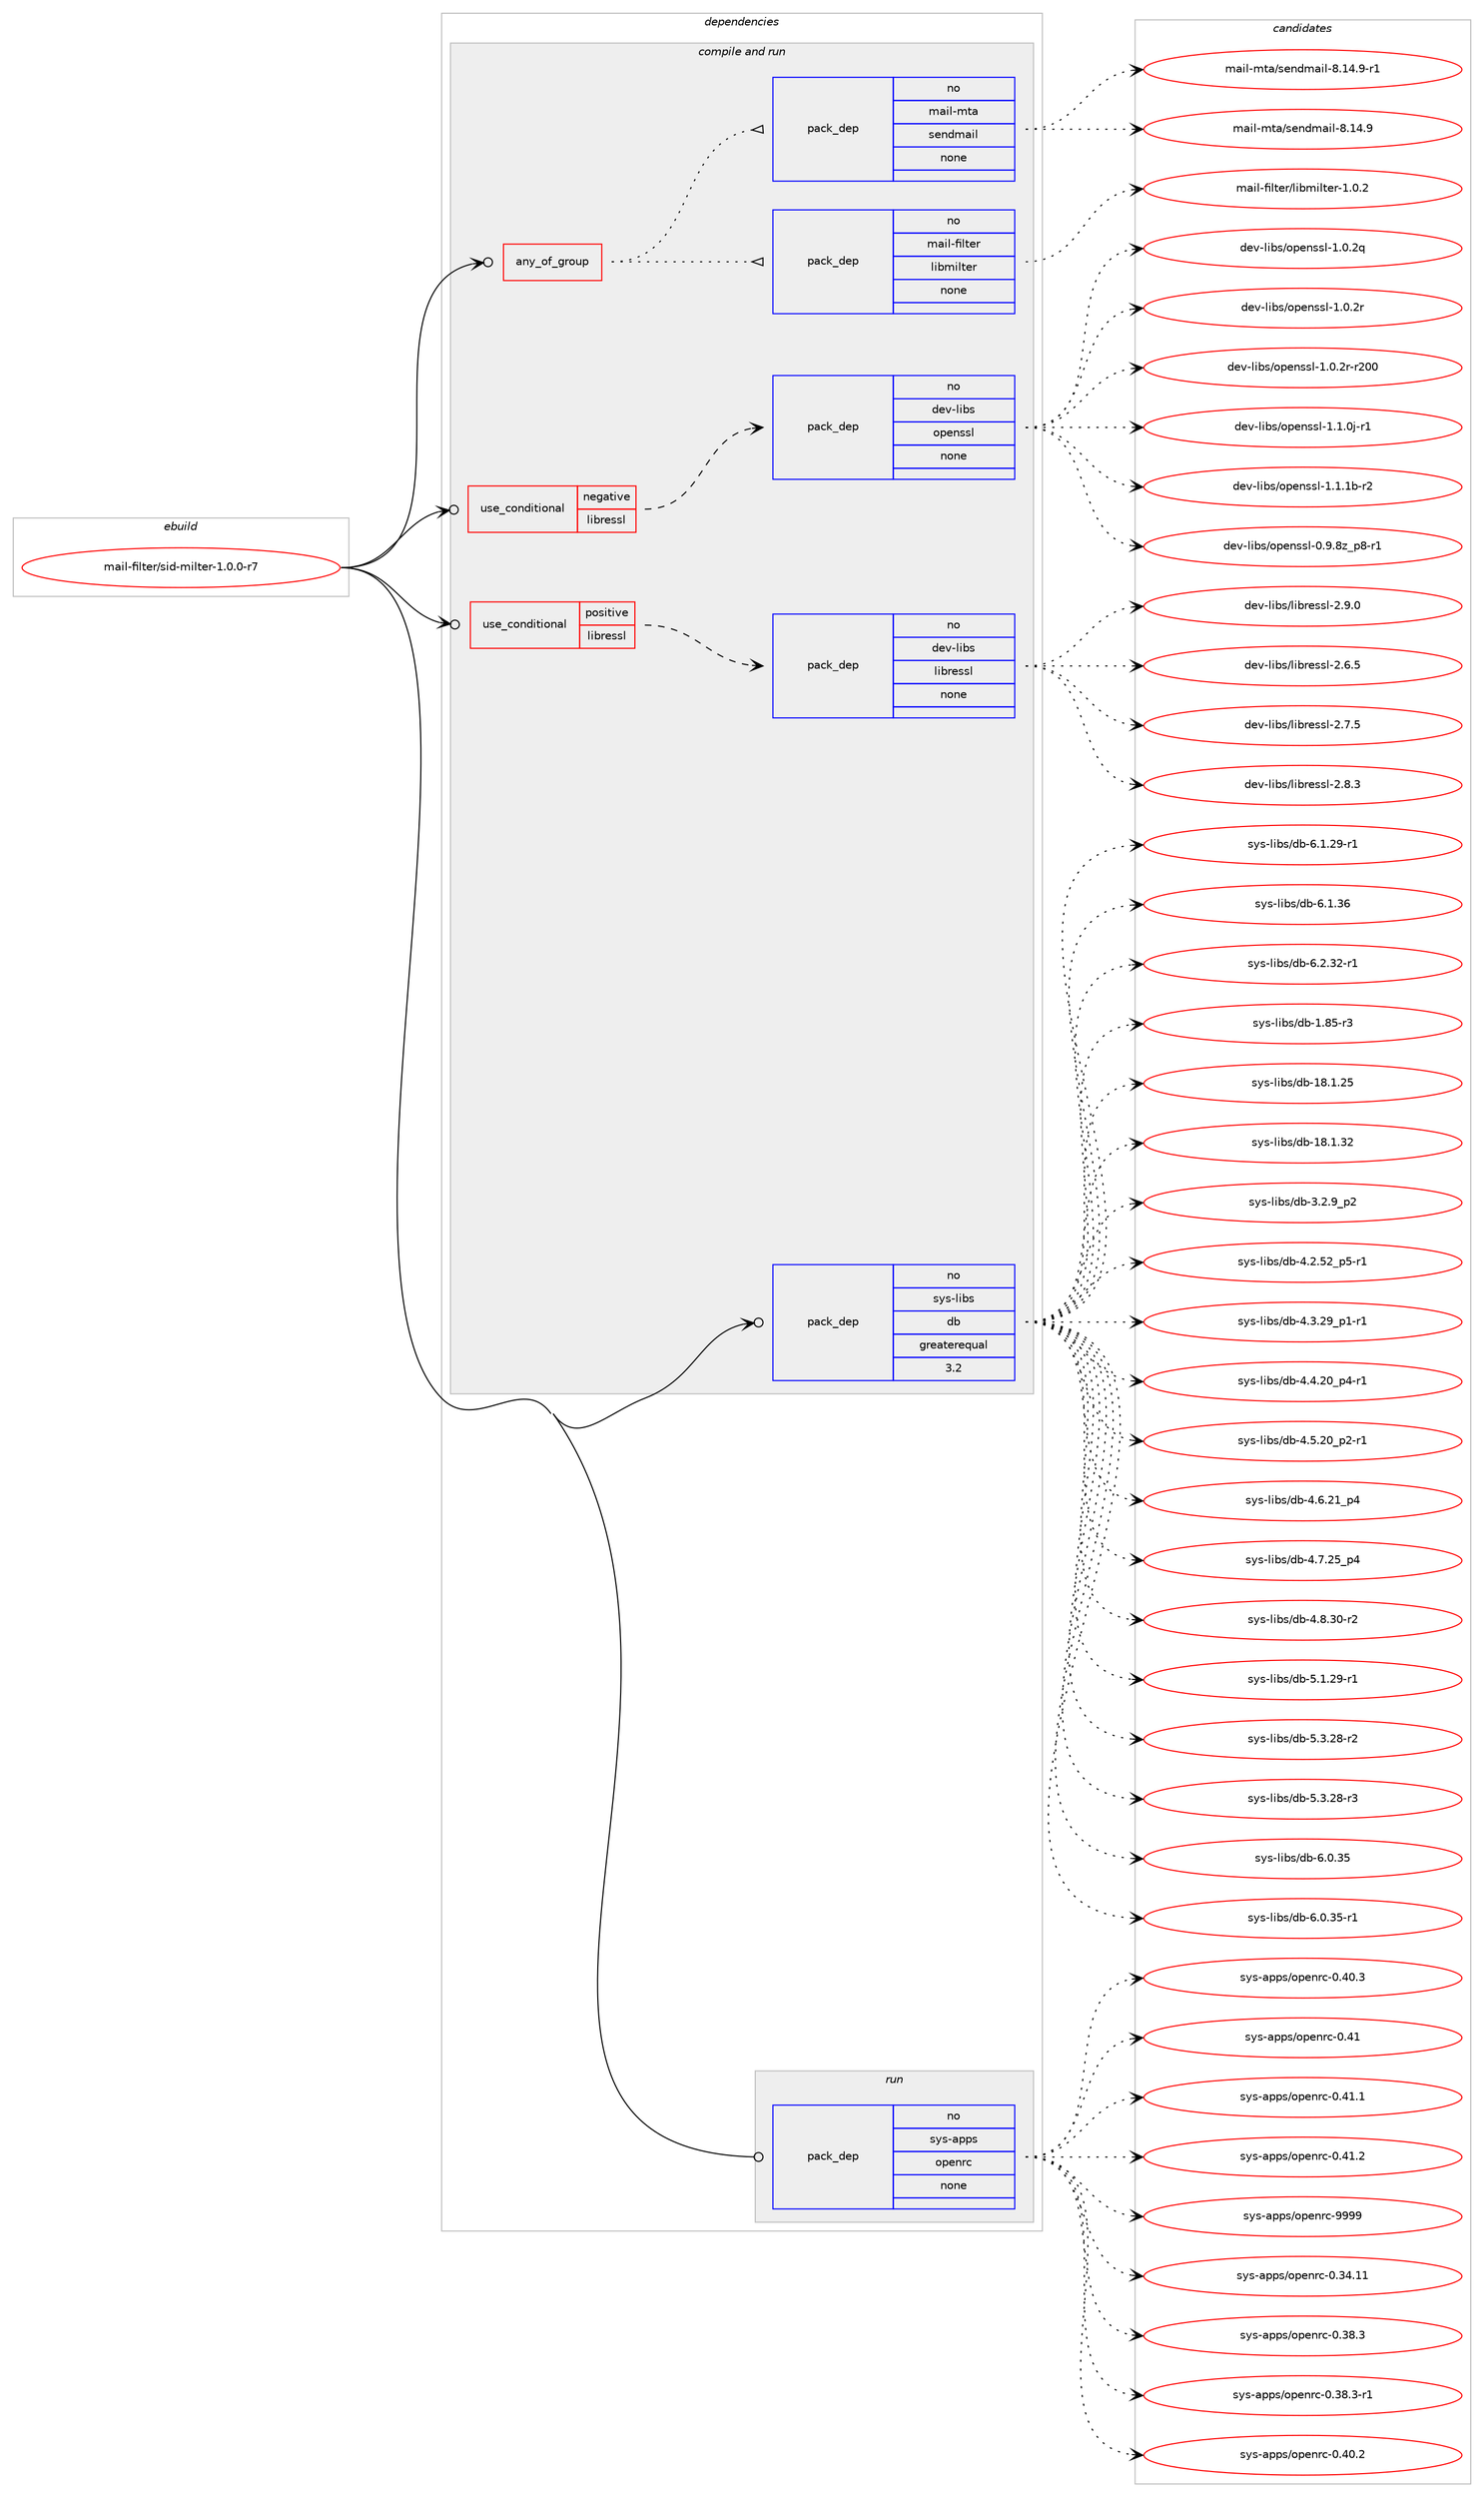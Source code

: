 digraph prolog {

# *************
# Graph options
# *************

newrank=true;
concentrate=true;
compound=true;
graph [rankdir=LR,fontname=Helvetica,fontsize=10,ranksep=1.5];#, ranksep=2.5, nodesep=0.2];
edge  [arrowhead=vee];
node  [fontname=Helvetica,fontsize=10];

# **********
# The ebuild
# **********

subgraph cluster_leftcol {
color=gray;
rank=same;
label=<<i>ebuild</i>>;
id [label="mail-filter/sid-milter-1.0.0-r7", color=red, width=4, href="../mail-filter/sid-milter-1.0.0-r7.svg"];
}

# ****************
# The dependencies
# ****************

subgraph cluster_midcol {
color=gray;
label=<<i>dependencies</i>>;
subgraph cluster_compile {
fillcolor="#eeeeee";
style=filled;
label=<<i>compile</i>>;
}
subgraph cluster_compileandrun {
fillcolor="#eeeeee";
style=filled;
label=<<i>compile and run</i>>;
subgraph any24475 {
dependency1596202 [label=<<TABLE BORDER="0" CELLBORDER="1" CELLSPACING="0" CELLPADDING="4"><TR><TD CELLPADDING="10">any_of_group</TD></TR></TABLE>>, shape=none, color=red];subgraph pack1139992 {
dependency1596203 [label=<<TABLE BORDER="0" CELLBORDER="1" CELLSPACING="0" CELLPADDING="4" WIDTH="220"><TR><TD ROWSPAN="6" CELLPADDING="30">pack_dep</TD></TR><TR><TD WIDTH="110">no</TD></TR><TR><TD>mail-filter</TD></TR><TR><TD>libmilter</TD></TR><TR><TD>none</TD></TR><TR><TD></TD></TR></TABLE>>, shape=none, color=blue];
}
dependency1596202:e -> dependency1596203:w [weight=20,style="dotted",arrowhead="oinv"];
subgraph pack1139993 {
dependency1596204 [label=<<TABLE BORDER="0" CELLBORDER="1" CELLSPACING="0" CELLPADDING="4" WIDTH="220"><TR><TD ROWSPAN="6" CELLPADDING="30">pack_dep</TD></TR><TR><TD WIDTH="110">no</TD></TR><TR><TD>mail-mta</TD></TR><TR><TD>sendmail</TD></TR><TR><TD>none</TD></TR><TR><TD></TD></TR></TABLE>>, shape=none, color=blue];
}
dependency1596202:e -> dependency1596204:w [weight=20,style="dotted",arrowhead="oinv"];
}
id:e -> dependency1596202:w [weight=20,style="solid",arrowhead="odotvee"];
subgraph cond431091 {
dependency1596205 [label=<<TABLE BORDER="0" CELLBORDER="1" CELLSPACING="0" CELLPADDING="4"><TR><TD ROWSPAN="3" CELLPADDING="10">use_conditional</TD></TR><TR><TD>negative</TD></TR><TR><TD>libressl</TD></TR></TABLE>>, shape=none, color=red];
subgraph pack1139994 {
dependency1596206 [label=<<TABLE BORDER="0" CELLBORDER="1" CELLSPACING="0" CELLPADDING="4" WIDTH="220"><TR><TD ROWSPAN="6" CELLPADDING="30">pack_dep</TD></TR><TR><TD WIDTH="110">no</TD></TR><TR><TD>dev-libs</TD></TR><TR><TD>openssl</TD></TR><TR><TD>none</TD></TR><TR><TD></TD></TR></TABLE>>, shape=none, color=blue];
}
dependency1596205:e -> dependency1596206:w [weight=20,style="dashed",arrowhead="vee"];
}
id:e -> dependency1596205:w [weight=20,style="solid",arrowhead="odotvee"];
subgraph cond431092 {
dependency1596207 [label=<<TABLE BORDER="0" CELLBORDER="1" CELLSPACING="0" CELLPADDING="4"><TR><TD ROWSPAN="3" CELLPADDING="10">use_conditional</TD></TR><TR><TD>positive</TD></TR><TR><TD>libressl</TD></TR></TABLE>>, shape=none, color=red];
subgraph pack1139995 {
dependency1596208 [label=<<TABLE BORDER="0" CELLBORDER="1" CELLSPACING="0" CELLPADDING="4" WIDTH="220"><TR><TD ROWSPAN="6" CELLPADDING="30">pack_dep</TD></TR><TR><TD WIDTH="110">no</TD></TR><TR><TD>dev-libs</TD></TR><TR><TD>libressl</TD></TR><TR><TD>none</TD></TR><TR><TD></TD></TR></TABLE>>, shape=none, color=blue];
}
dependency1596207:e -> dependency1596208:w [weight=20,style="dashed",arrowhead="vee"];
}
id:e -> dependency1596207:w [weight=20,style="solid",arrowhead="odotvee"];
subgraph pack1139996 {
dependency1596209 [label=<<TABLE BORDER="0" CELLBORDER="1" CELLSPACING="0" CELLPADDING="4" WIDTH="220"><TR><TD ROWSPAN="6" CELLPADDING="30">pack_dep</TD></TR><TR><TD WIDTH="110">no</TD></TR><TR><TD>sys-libs</TD></TR><TR><TD>db</TD></TR><TR><TD>greaterequal</TD></TR><TR><TD>3.2</TD></TR></TABLE>>, shape=none, color=blue];
}
id:e -> dependency1596209:w [weight=20,style="solid",arrowhead="odotvee"];
}
subgraph cluster_run {
fillcolor="#eeeeee";
style=filled;
label=<<i>run</i>>;
subgraph pack1139997 {
dependency1596210 [label=<<TABLE BORDER="0" CELLBORDER="1" CELLSPACING="0" CELLPADDING="4" WIDTH="220"><TR><TD ROWSPAN="6" CELLPADDING="30">pack_dep</TD></TR><TR><TD WIDTH="110">no</TD></TR><TR><TD>sys-apps</TD></TR><TR><TD>openrc</TD></TR><TR><TD>none</TD></TR><TR><TD></TD></TR></TABLE>>, shape=none, color=blue];
}
id:e -> dependency1596210:w [weight=20,style="solid",arrowhead="odot"];
}
}

# **************
# The candidates
# **************

subgraph cluster_choices {
rank=same;
color=gray;
label=<<i>candidates</i>>;

subgraph choice1139992 {
color=black;
nodesep=1;
choice10997105108451021051081161011144710810598109105108116101114454946484650 [label="mail-filter/libmilter-1.0.2", color=red, width=4,href="../mail-filter/libmilter-1.0.2.svg"];
dependency1596203:e -> choice10997105108451021051081161011144710810598109105108116101114454946484650:w [style=dotted,weight="100"];
}
subgraph choice1139993 {
color=black;
nodesep=1;
choice109971051084510911697471151011101001099710510845564649524657 [label="mail-mta/sendmail-8.14.9", color=red, width=4,href="../mail-mta/sendmail-8.14.9.svg"];
choice1099710510845109116974711510111010010997105108455646495246574511449 [label="mail-mta/sendmail-8.14.9-r1", color=red, width=4,href="../mail-mta/sendmail-8.14.9-r1.svg"];
dependency1596204:e -> choice109971051084510911697471151011101001099710510845564649524657:w [style=dotted,weight="100"];
dependency1596204:e -> choice1099710510845109116974711510111010010997105108455646495246574511449:w [style=dotted,weight="100"];
}
subgraph choice1139994 {
color=black;
nodesep=1;
choice10010111845108105981154711111210111011511510845484657465612295112564511449 [label="dev-libs/openssl-0.9.8z_p8-r1", color=red, width=4,href="../dev-libs/openssl-0.9.8z_p8-r1.svg"];
choice100101118451081059811547111112101110115115108454946484650113 [label="dev-libs/openssl-1.0.2q", color=red, width=4,href="../dev-libs/openssl-1.0.2q.svg"];
choice100101118451081059811547111112101110115115108454946484650114 [label="dev-libs/openssl-1.0.2r", color=red, width=4,href="../dev-libs/openssl-1.0.2r.svg"];
choice10010111845108105981154711111210111011511510845494648465011445114504848 [label="dev-libs/openssl-1.0.2r-r200", color=red, width=4,href="../dev-libs/openssl-1.0.2r-r200.svg"];
choice1001011184510810598115471111121011101151151084549464946481064511449 [label="dev-libs/openssl-1.1.0j-r1", color=red, width=4,href="../dev-libs/openssl-1.1.0j-r1.svg"];
choice100101118451081059811547111112101110115115108454946494649984511450 [label="dev-libs/openssl-1.1.1b-r2", color=red, width=4,href="../dev-libs/openssl-1.1.1b-r2.svg"];
dependency1596206:e -> choice10010111845108105981154711111210111011511510845484657465612295112564511449:w [style=dotted,weight="100"];
dependency1596206:e -> choice100101118451081059811547111112101110115115108454946484650113:w [style=dotted,weight="100"];
dependency1596206:e -> choice100101118451081059811547111112101110115115108454946484650114:w [style=dotted,weight="100"];
dependency1596206:e -> choice10010111845108105981154711111210111011511510845494648465011445114504848:w [style=dotted,weight="100"];
dependency1596206:e -> choice1001011184510810598115471111121011101151151084549464946481064511449:w [style=dotted,weight="100"];
dependency1596206:e -> choice100101118451081059811547111112101110115115108454946494649984511450:w [style=dotted,weight="100"];
}
subgraph choice1139995 {
color=black;
nodesep=1;
choice10010111845108105981154710810598114101115115108455046544653 [label="dev-libs/libressl-2.6.5", color=red, width=4,href="../dev-libs/libressl-2.6.5.svg"];
choice10010111845108105981154710810598114101115115108455046554653 [label="dev-libs/libressl-2.7.5", color=red, width=4,href="../dev-libs/libressl-2.7.5.svg"];
choice10010111845108105981154710810598114101115115108455046564651 [label="dev-libs/libressl-2.8.3", color=red, width=4,href="../dev-libs/libressl-2.8.3.svg"];
choice10010111845108105981154710810598114101115115108455046574648 [label="dev-libs/libressl-2.9.0", color=red, width=4,href="../dev-libs/libressl-2.9.0.svg"];
dependency1596208:e -> choice10010111845108105981154710810598114101115115108455046544653:w [style=dotted,weight="100"];
dependency1596208:e -> choice10010111845108105981154710810598114101115115108455046554653:w [style=dotted,weight="100"];
dependency1596208:e -> choice10010111845108105981154710810598114101115115108455046564651:w [style=dotted,weight="100"];
dependency1596208:e -> choice10010111845108105981154710810598114101115115108455046574648:w [style=dotted,weight="100"];
}
subgraph choice1139996 {
color=black;
nodesep=1;
choice1151211154510810598115471009845494656534511451 [label="sys-libs/db-1.85-r3", color=red, width=4,href="../sys-libs/db-1.85-r3.svg"];
choice115121115451081059811547100984549564649465053 [label="sys-libs/db-18.1.25", color=red, width=4,href="../sys-libs/db-18.1.25.svg"];
choice115121115451081059811547100984549564649465150 [label="sys-libs/db-18.1.32", color=red, width=4,href="../sys-libs/db-18.1.32.svg"];
choice115121115451081059811547100984551465046579511250 [label="sys-libs/db-3.2.9_p2", color=red, width=4,href="../sys-libs/db-3.2.9_p2.svg"];
choice115121115451081059811547100984552465046535095112534511449 [label="sys-libs/db-4.2.52_p5-r1", color=red, width=4,href="../sys-libs/db-4.2.52_p5-r1.svg"];
choice115121115451081059811547100984552465146505795112494511449 [label="sys-libs/db-4.3.29_p1-r1", color=red, width=4,href="../sys-libs/db-4.3.29_p1-r1.svg"];
choice115121115451081059811547100984552465246504895112524511449 [label="sys-libs/db-4.4.20_p4-r1", color=red, width=4,href="../sys-libs/db-4.4.20_p4-r1.svg"];
choice115121115451081059811547100984552465346504895112504511449 [label="sys-libs/db-4.5.20_p2-r1", color=red, width=4,href="../sys-libs/db-4.5.20_p2-r1.svg"];
choice11512111545108105981154710098455246544650499511252 [label="sys-libs/db-4.6.21_p4", color=red, width=4,href="../sys-libs/db-4.6.21_p4.svg"];
choice11512111545108105981154710098455246554650539511252 [label="sys-libs/db-4.7.25_p4", color=red, width=4,href="../sys-libs/db-4.7.25_p4.svg"];
choice11512111545108105981154710098455246564651484511450 [label="sys-libs/db-4.8.30-r2", color=red, width=4,href="../sys-libs/db-4.8.30-r2.svg"];
choice11512111545108105981154710098455346494650574511449 [label="sys-libs/db-5.1.29-r1", color=red, width=4,href="../sys-libs/db-5.1.29-r1.svg"];
choice11512111545108105981154710098455346514650564511450 [label="sys-libs/db-5.3.28-r2", color=red, width=4,href="../sys-libs/db-5.3.28-r2.svg"];
choice11512111545108105981154710098455346514650564511451 [label="sys-libs/db-5.3.28-r3", color=red, width=4,href="../sys-libs/db-5.3.28-r3.svg"];
choice1151211154510810598115471009845544648465153 [label="sys-libs/db-6.0.35", color=red, width=4,href="../sys-libs/db-6.0.35.svg"];
choice11512111545108105981154710098455446484651534511449 [label="sys-libs/db-6.0.35-r1", color=red, width=4,href="../sys-libs/db-6.0.35-r1.svg"];
choice11512111545108105981154710098455446494650574511449 [label="sys-libs/db-6.1.29-r1", color=red, width=4,href="../sys-libs/db-6.1.29-r1.svg"];
choice1151211154510810598115471009845544649465154 [label="sys-libs/db-6.1.36", color=red, width=4,href="../sys-libs/db-6.1.36.svg"];
choice11512111545108105981154710098455446504651504511449 [label="sys-libs/db-6.2.32-r1", color=red, width=4,href="../sys-libs/db-6.2.32-r1.svg"];
dependency1596209:e -> choice1151211154510810598115471009845494656534511451:w [style=dotted,weight="100"];
dependency1596209:e -> choice115121115451081059811547100984549564649465053:w [style=dotted,weight="100"];
dependency1596209:e -> choice115121115451081059811547100984549564649465150:w [style=dotted,weight="100"];
dependency1596209:e -> choice115121115451081059811547100984551465046579511250:w [style=dotted,weight="100"];
dependency1596209:e -> choice115121115451081059811547100984552465046535095112534511449:w [style=dotted,weight="100"];
dependency1596209:e -> choice115121115451081059811547100984552465146505795112494511449:w [style=dotted,weight="100"];
dependency1596209:e -> choice115121115451081059811547100984552465246504895112524511449:w [style=dotted,weight="100"];
dependency1596209:e -> choice115121115451081059811547100984552465346504895112504511449:w [style=dotted,weight="100"];
dependency1596209:e -> choice11512111545108105981154710098455246544650499511252:w [style=dotted,weight="100"];
dependency1596209:e -> choice11512111545108105981154710098455246554650539511252:w [style=dotted,weight="100"];
dependency1596209:e -> choice11512111545108105981154710098455246564651484511450:w [style=dotted,weight="100"];
dependency1596209:e -> choice11512111545108105981154710098455346494650574511449:w [style=dotted,weight="100"];
dependency1596209:e -> choice11512111545108105981154710098455346514650564511450:w [style=dotted,weight="100"];
dependency1596209:e -> choice11512111545108105981154710098455346514650564511451:w [style=dotted,weight="100"];
dependency1596209:e -> choice1151211154510810598115471009845544648465153:w [style=dotted,weight="100"];
dependency1596209:e -> choice11512111545108105981154710098455446484651534511449:w [style=dotted,weight="100"];
dependency1596209:e -> choice11512111545108105981154710098455446494650574511449:w [style=dotted,weight="100"];
dependency1596209:e -> choice1151211154510810598115471009845544649465154:w [style=dotted,weight="100"];
dependency1596209:e -> choice11512111545108105981154710098455446504651504511449:w [style=dotted,weight="100"];
}
subgraph choice1139997 {
color=black;
nodesep=1;
choice115121115459711211211547111112101110114994548465152464949 [label="sys-apps/openrc-0.34.11", color=red, width=4,href="../sys-apps/openrc-0.34.11.svg"];
choice1151211154597112112115471111121011101149945484651564651 [label="sys-apps/openrc-0.38.3", color=red, width=4,href="../sys-apps/openrc-0.38.3.svg"];
choice11512111545971121121154711111210111011499454846515646514511449 [label="sys-apps/openrc-0.38.3-r1", color=red, width=4,href="../sys-apps/openrc-0.38.3-r1.svg"];
choice1151211154597112112115471111121011101149945484652484650 [label="sys-apps/openrc-0.40.2", color=red, width=4,href="../sys-apps/openrc-0.40.2.svg"];
choice1151211154597112112115471111121011101149945484652484651 [label="sys-apps/openrc-0.40.3", color=red, width=4,href="../sys-apps/openrc-0.40.3.svg"];
choice115121115459711211211547111112101110114994548465249 [label="sys-apps/openrc-0.41", color=red, width=4,href="../sys-apps/openrc-0.41.svg"];
choice1151211154597112112115471111121011101149945484652494649 [label="sys-apps/openrc-0.41.1", color=red, width=4,href="../sys-apps/openrc-0.41.1.svg"];
choice1151211154597112112115471111121011101149945484652494650 [label="sys-apps/openrc-0.41.2", color=red, width=4,href="../sys-apps/openrc-0.41.2.svg"];
choice115121115459711211211547111112101110114994557575757 [label="sys-apps/openrc-9999", color=red, width=4,href="../sys-apps/openrc-9999.svg"];
dependency1596210:e -> choice115121115459711211211547111112101110114994548465152464949:w [style=dotted,weight="100"];
dependency1596210:e -> choice1151211154597112112115471111121011101149945484651564651:w [style=dotted,weight="100"];
dependency1596210:e -> choice11512111545971121121154711111210111011499454846515646514511449:w [style=dotted,weight="100"];
dependency1596210:e -> choice1151211154597112112115471111121011101149945484652484650:w [style=dotted,weight="100"];
dependency1596210:e -> choice1151211154597112112115471111121011101149945484652484651:w [style=dotted,weight="100"];
dependency1596210:e -> choice115121115459711211211547111112101110114994548465249:w [style=dotted,weight="100"];
dependency1596210:e -> choice1151211154597112112115471111121011101149945484652494649:w [style=dotted,weight="100"];
dependency1596210:e -> choice1151211154597112112115471111121011101149945484652494650:w [style=dotted,weight="100"];
dependency1596210:e -> choice115121115459711211211547111112101110114994557575757:w [style=dotted,weight="100"];
}
}

}
